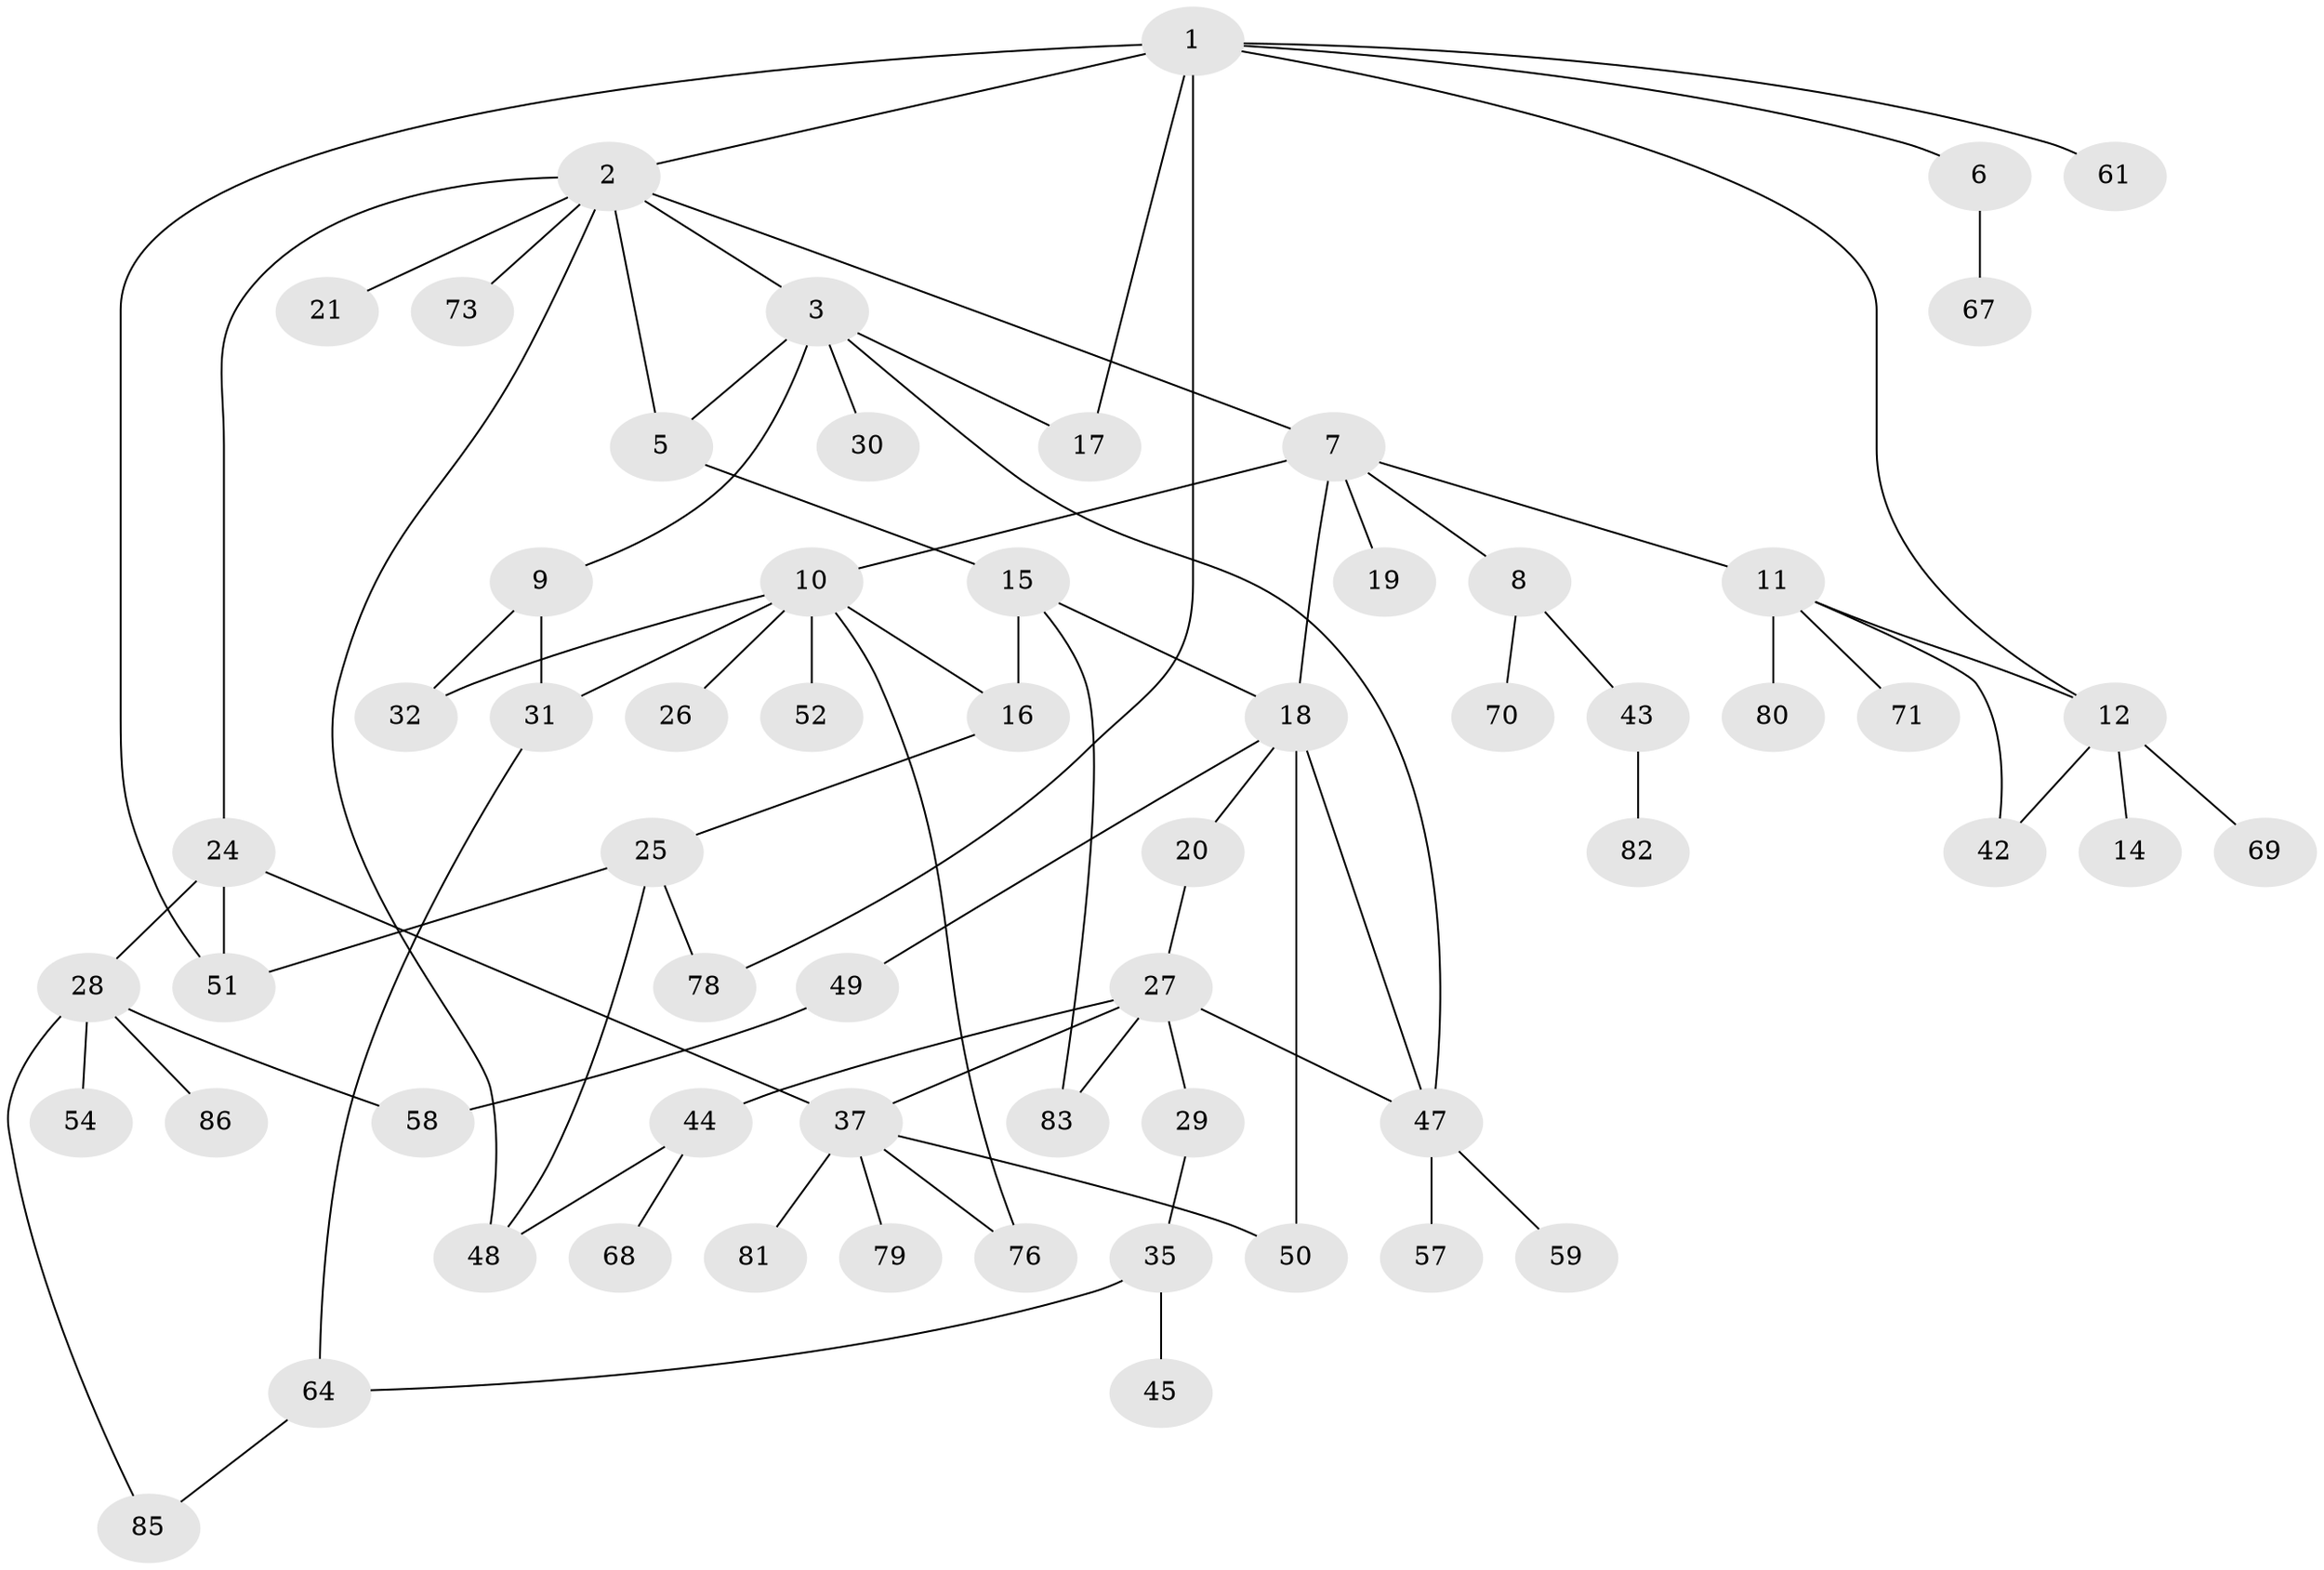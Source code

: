 // original degree distribution, {6: 0.054945054945054944, 8: 0.01098901098901099, 2: 0.2857142857142857, 3: 0.1978021978021978, 4: 0.03296703296703297, 5: 0.06593406593406594, 1: 0.34065934065934067, 7: 0.01098901098901099}
// Generated by graph-tools (version 1.1) at 2025/41/03/06/25 10:41:30]
// undirected, 61 vertices, 82 edges
graph export_dot {
graph [start="1"]
  node [color=gray90,style=filled];
  1 [super="+66"];
  2 [super="+23"];
  3 [super="+4"];
  5 [super="+74"];
  6 [super="+38"];
  7;
  8 [super="+13"];
  9 [super="+34"];
  10 [super="+22"];
  11 [super="+60"];
  12 [super="+56"];
  14;
  15;
  16 [super="+87"];
  17;
  18 [super="+65"];
  19;
  20;
  21;
  24 [super="+40"];
  25 [super="+90"];
  26 [super="+36"];
  27 [super="+33"];
  28 [super="+55"];
  29 [super="+41"];
  30;
  31 [super="+46"];
  32 [super="+62"];
  35 [super="+39"];
  37 [super="+53"];
  42 [super="+91"];
  43 [super="+72"];
  44;
  45;
  47 [super="+63"];
  48 [super="+84"];
  49;
  50;
  51 [super="+77"];
  52;
  54;
  57;
  58;
  59 [super="+75"];
  61;
  64;
  67;
  68;
  69;
  70;
  71;
  73;
  76 [super="+89"];
  78;
  79;
  80;
  81 [super="+88"];
  82;
  83;
  85;
  86;
  1 -- 2;
  1 -- 6;
  1 -- 12;
  1 -- 61;
  1 -- 17;
  1 -- 51;
  1 -- 78;
  2 -- 3;
  2 -- 7;
  2 -- 21;
  2 -- 24;
  2 -- 73;
  2 -- 48;
  2 -- 5;
  3 -- 5;
  3 -- 17;
  3 -- 30;
  3 -- 47;
  3 -- 9;
  5 -- 15;
  6 -- 67;
  7 -- 8;
  7 -- 10;
  7 -- 11;
  7 -- 19;
  7 -- 18;
  8 -- 70;
  8 -- 43;
  9 -- 31;
  9 -- 32;
  10 -- 16;
  10 -- 52;
  10 -- 32;
  10 -- 26;
  10 -- 76;
  10 -- 31;
  11 -- 42;
  11 -- 71;
  11 -- 80;
  11 -- 12;
  12 -- 14;
  12 -- 69;
  12 -- 42;
  15 -- 18;
  15 -- 83;
  15 -- 16;
  16 -- 25;
  18 -- 20;
  18 -- 49;
  18 -- 50;
  18 -- 47;
  20 -- 27;
  24 -- 28;
  24 -- 51;
  24 -- 37;
  25 -- 78;
  25 -- 48;
  25 -- 51;
  27 -- 29;
  27 -- 37;
  27 -- 44;
  27 -- 47;
  27 -- 83;
  28 -- 54;
  28 -- 85;
  28 -- 86;
  28 -- 58;
  29 -- 35;
  31 -- 64;
  35 -- 45;
  35 -- 64;
  37 -- 79;
  37 -- 50;
  37 -- 81;
  37 -- 76;
  43 -- 82;
  44 -- 48;
  44 -- 68;
  47 -- 57;
  47 -- 59;
  49 -- 58;
  64 -- 85;
}
